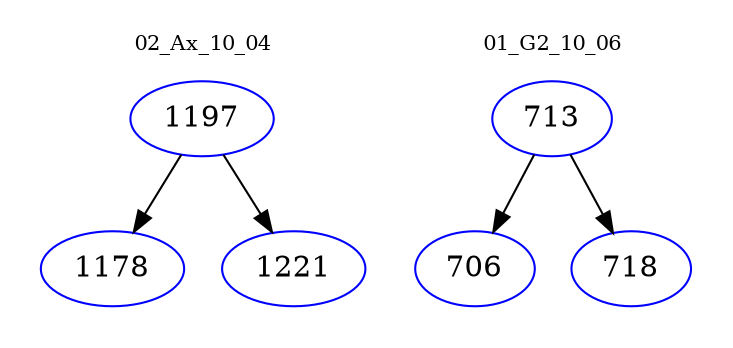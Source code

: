 digraph{
subgraph cluster_0 {
color = white
label = "02_Ax_10_04";
fontsize=10;
T0_1197 [label="1197", color="blue"]
T0_1197 -> T0_1178 [color="black"]
T0_1178 [label="1178", color="blue"]
T0_1197 -> T0_1221 [color="black"]
T0_1221 [label="1221", color="blue"]
}
subgraph cluster_1 {
color = white
label = "01_G2_10_06";
fontsize=10;
T1_713 [label="713", color="blue"]
T1_713 -> T1_706 [color="black"]
T1_706 [label="706", color="blue"]
T1_713 -> T1_718 [color="black"]
T1_718 [label="718", color="blue"]
}
}
